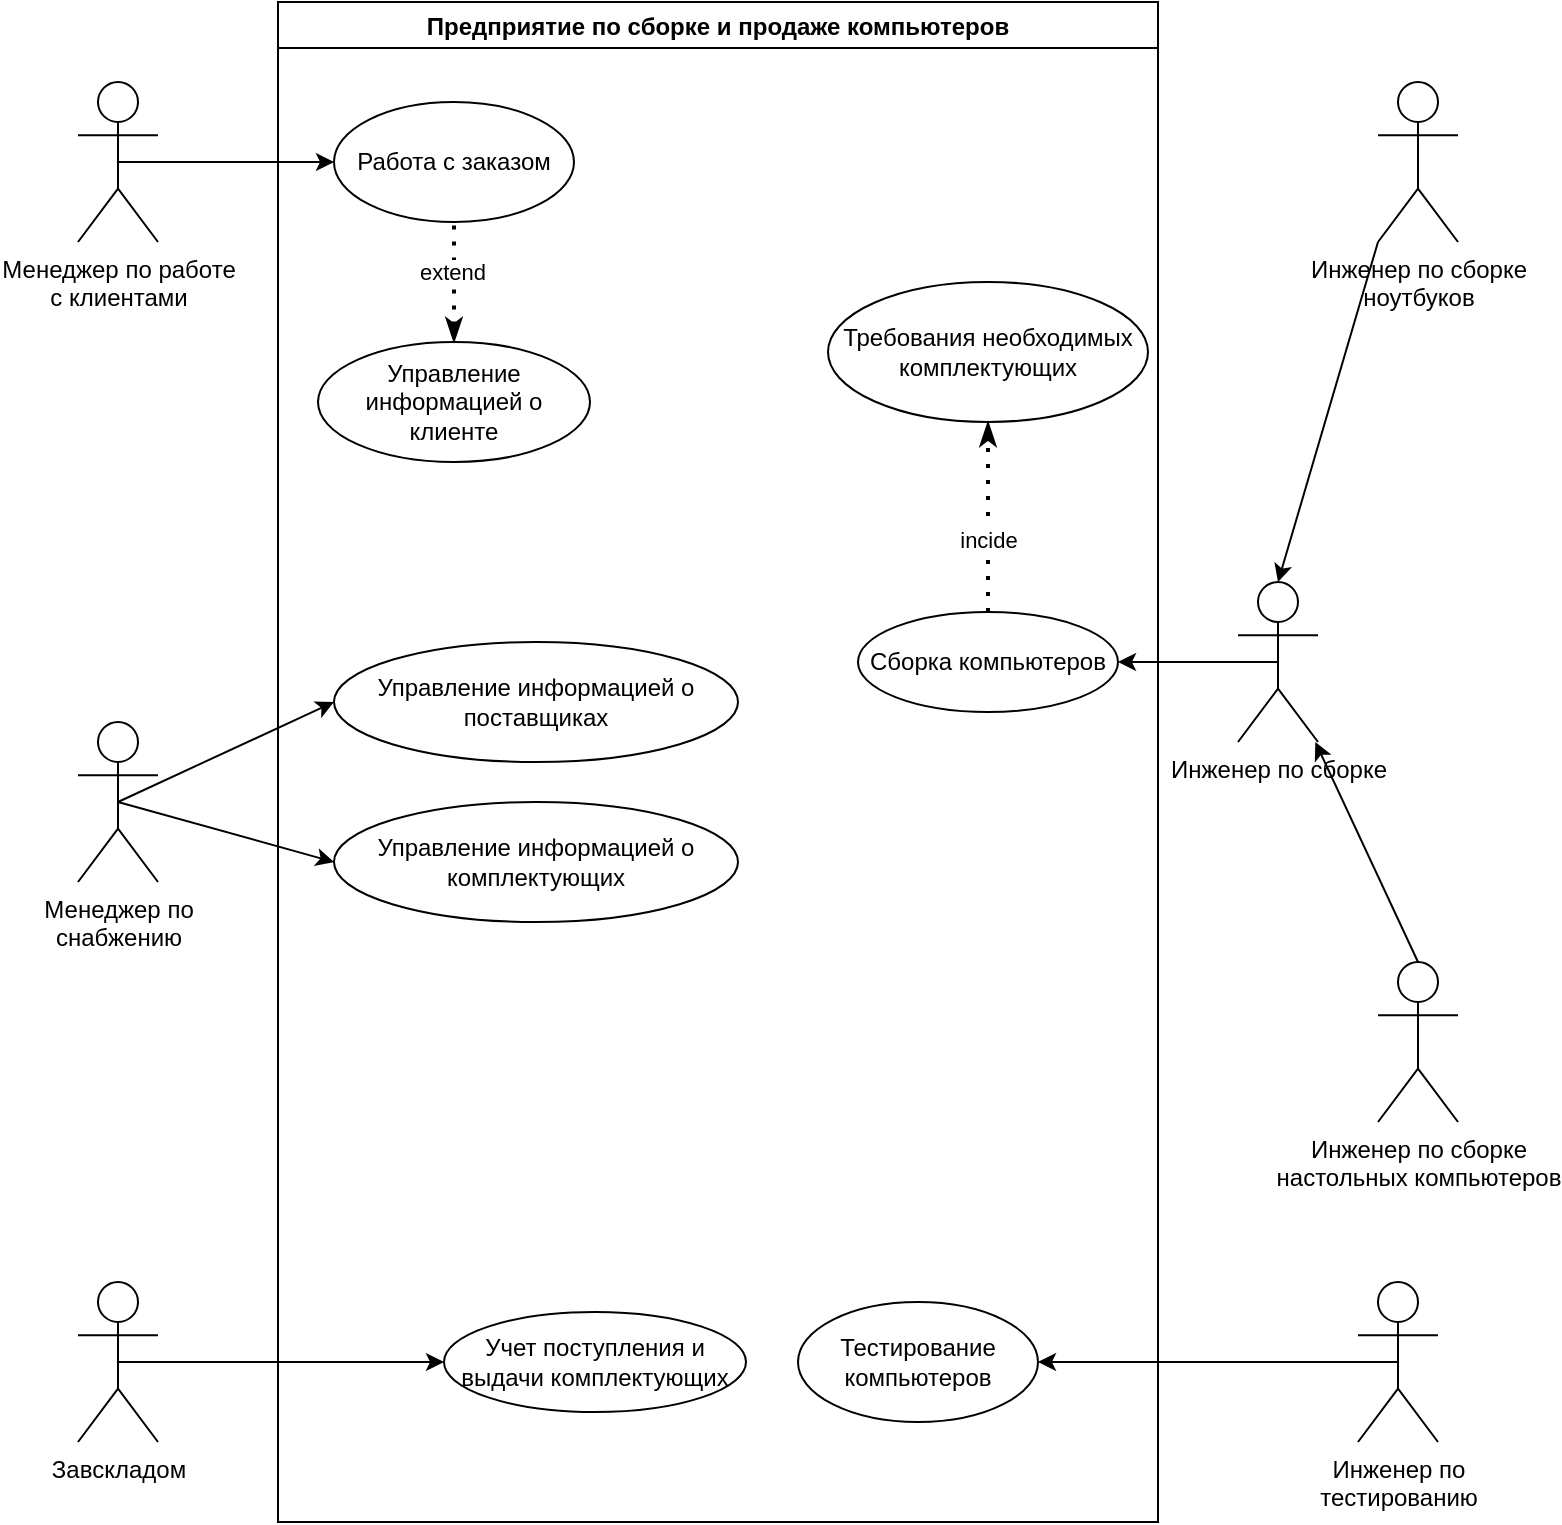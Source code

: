 <mxfile version="20.5.3" type="github"><diagram id="XQwdH4xEOicxVuLXavnY" name="Диаграмма1|| Пример"><mxGraphModel dx="990" dy="575" grid="1" gridSize="10" guides="1" tooltips="1" connect="1" arrows="1" fold="1" page="1" pageScale="1" pageWidth="827" pageHeight="1169" math="0" shadow="0"><root><mxCell id="0"/><mxCell id="1" parent="0"/><mxCell id="5XEggINdezRPqHtr9Ap7-1" value="Менеджер по работе &lt;br&gt;с клиентами" style="shape=umlActor;verticalLabelPosition=bottom;verticalAlign=top;html=1;outlineConnect=0;" parent="1" vertex="1"><mxGeometry x="80" y="80" width="40" height="80" as="geometry"/></mxCell><mxCell id="5XEggINdezRPqHtr9Ap7-2" value="Менеджер по &lt;br&gt;снабжению" style="shape=umlActor;verticalLabelPosition=bottom;verticalAlign=top;html=1;outlineConnect=0;" parent="1" vertex="1"><mxGeometry x="80" y="400" width="40" height="80" as="geometry"/></mxCell><mxCell id="5XEggINdezRPqHtr9Ap7-3" value="Инженер по сборке &lt;br&gt;настольных компьютеров" style="shape=umlActor;verticalLabelPosition=bottom;verticalAlign=top;html=1;outlineConnect=0;" parent="1" vertex="1"><mxGeometry x="730" y="520" width="40" height="80" as="geometry"/></mxCell><mxCell id="5XEggINdezRPqHtr9Ap7-4" value="Инженер по сборке &lt;br&gt;ноутбуков" style="shape=umlActor;verticalLabelPosition=bottom;verticalAlign=top;html=1;outlineConnect=0;" parent="1" vertex="1"><mxGeometry x="730" y="80" width="40" height="80" as="geometry"/></mxCell><mxCell id="5XEggINdezRPqHtr9Ap7-5" value="Инженер по &lt;br&gt;тестированию" style="shape=umlActor;verticalLabelPosition=bottom;verticalAlign=top;html=1;outlineConnect=0;" parent="1" vertex="1"><mxGeometry x="720" y="680" width="40" height="80" as="geometry"/></mxCell><mxCell id="5XEggINdezRPqHtr9Ap7-6" value="Завскладом" style="shape=umlActor;verticalLabelPosition=bottom;verticalAlign=top;html=1;outlineConnect=0;" parent="1" vertex="1"><mxGeometry x="80" y="680" width="40" height="80" as="geometry"/></mxCell><mxCell id="5XEggINdezRPqHtr9Ap7-7" value="Работа с заказом" style="ellipse;whiteSpace=wrap;html=1;" parent="1" vertex="1"><mxGeometry x="208" y="90" width="120" height="60" as="geometry"/></mxCell><mxCell id="5XEggINdezRPqHtr9Ap7-8" value="Управление информацией о клиенте" style="ellipse;whiteSpace=wrap;html=1;" parent="1" vertex="1"><mxGeometry x="200" y="210" width="136" height="60" as="geometry"/></mxCell><mxCell id="5XEggINdezRPqHtr9Ap7-9" value="" style="endArrow=classic;html=1;rounded=0;exitX=0.5;exitY=0.5;exitDx=0;exitDy=0;exitPerimeter=0;entryX=0;entryY=0.5;entryDx=0;entryDy=0;" parent="1" source="5XEggINdezRPqHtr9Ap7-1" target="5XEggINdezRPqHtr9Ap7-7" edge="1"><mxGeometry width="50" height="50" relative="1" as="geometry"><mxPoint x="390" y="420" as="sourcePoint"/><mxPoint x="440" y="370" as="targetPoint"/></mxGeometry></mxCell><mxCell id="5XEggINdezRPqHtr9Ap7-10" value="" style="endArrow=none;dashed=1;html=1;dashPattern=1 3;strokeWidth=2;rounded=0;startArrow=classicThin;startFill=1;entryX=0.5;entryY=1;entryDx=0;entryDy=0;exitX=0.5;exitY=0;exitDx=0;exitDy=0;" parent="1" source="5XEggINdezRPqHtr9Ap7-8" target="5XEggINdezRPqHtr9Ap7-7" edge="1"><mxGeometry width="50" height="50" relative="1" as="geometry"><mxPoint x="390" y="420" as="sourcePoint"/><mxPoint x="440" y="370" as="targetPoint"/></mxGeometry></mxCell><mxCell id="5XEggINdezRPqHtr9Ap7-11" value="extend" style="edgeLabel;html=1;align=center;verticalAlign=middle;resizable=0;points=[];" parent="5XEggINdezRPqHtr9Ap7-10" vertex="1" connectable="0"><mxGeometry x="0.162" y="1" relative="1" as="geometry"><mxPoint as="offset"/></mxGeometry></mxCell><mxCell id="5XEggINdezRPqHtr9Ap7-12" value="Управление информацией о поставщиках" style="ellipse;whiteSpace=wrap;html=1;" parent="1" vertex="1"><mxGeometry x="208" y="360" width="202" height="60" as="geometry"/></mxCell><mxCell id="5XEggINdezRPqHtr9Ap7-13" value="Инженер по сборке" style="shape=umlActor;verticalLabelPosition=bottom;verticalAlign=top;html=1;outlineConnect=0;" parent="1" vertex="1"><mxGeometry x="660" y="330" width="40" height="80" as="geometry"/></mxCell><mxCell id="5XEggINdezRPqHtr9Ap7-14" value="" style="endArrow=classic;html=1;rounded=0;exitX=0.5;exitY=0;exitDx=0;exitDy=0;exitPerimeter=0;" parent="1" source="5XEggINdezRPqHtr9Ap7-3" target="5XEggINdezRPqHtr9Ap7-13" edge="1"><mxGeometry width="50" height="50" relative="1" as="geometry"><mxPoint x="390" y="520" as="sourcePoint"/><mxPoint x="700" y="430" as="targetPoint"/></mxGeometry></mxCell><mxCell id="5XEggINdezRPqHtr9Ap7-15" value="" style="endArrow=classic;html=1;rounded=0;entryX=0.5;entryY=0;entryDx=0;entryDy=0;entryPerimeter=0;exitX=0;exitY=1;exitDx=0;exitDy=0;exitPerimeter=0;" parent="1" source="5XEggINdezRPqHtr9Ap7-4" target="5XEggINdezRPqHtr9Ap7-13" edge="1"><mxGeometry width="50" height="50" relative="1" as="geometry"><mxPoint x="390" y="320" as="sourcePoint"/><mxPoint x="440" y="270" as="targetPoint"/></mxGeometry></mxCell><mxCell id="5XEggINdezRPqHtr9Ap7-16" value="Сборка компьютеров" style="ellipse;whiteSpace=wrap;html=1;" parent="1" vertex="1"><mxGeometry x="470" y="345" width="130" height="50" as="geometry"/></mxCell><mxCell id="5XEggINdezRPqHtr9Ap7-17" value="" style="endArrow=classic;html=1;rounded=0;entryX=1;entryY=0.5;entryDx=0;entryDy=0;exitX=0.5;exitY=0.5;exitDx=0;exitDy=0;exitPerimeter=0;" parent="1" source="5XEggINdezRPqHtr9Ap7-13" target="5XEggINdezRPqHtr9Ap7-16" edge="1"><mxGeometry width="50" height="50" relative="1" as="geometry"><mxPoint x="390" y="420" as="sourcePoint"/><mxPoint x="440" y="370" as="targetPoint"/></mxGeometry></mxCell><mxCell id="5XEggINdezRPqHtr9Ap7-18" value="" style="endArrow=classic;html=1;rounded=0;exitX=0.5;exitY=0.5;exitDx=0;exitDy=0;exitPerimeter=0;entryX=0;entryY=0.5;entryDx=0;entryDy=0;" parent="1" source="5XEggINdezRPqHtr9Ap7-2" target="5XEggINdezRPqHtr9Ap7-12" edge="1"><mxGeometry width="50" height="50" relative="1" as="geometry"><mxPoint x="390" y="520" as="sourcePoint"/><mxPoint x="440" y="470" as="targetPoint"/></mxGeometry></mxCell><mxCell id="5XEggINdezRPqHtr9Ap7-19" value="Управление информацией о комплектующих" style="ellipse;whiteSpace=wrap;html=1;" parent="1" vertex="1"><mxGeometry x="208" y="440" width="202" height="60" as="geometry"/></mxCell><mxCell id="5XEggINdezRPqHtr9Ap7-20" value="" style="endArrow=classic;html=1;rounded=0;entryX=0;entryY=0.5;entryDx=0;entryDy=0;" parent="1" target="5XEggINdezRPqHtr9Ap7-19" edge="1"><mxGeometry width="50" height="50" relative="1" as="geometry"><mxPoint x="100" y="440" as="sourcePoint"/><mxPoint x="440" y="350" as="targetPoint"/></mxGeometry></mxCell><mxCell id="5XEggINdezRPqHtr9Ap7-21" value="Требования необходимых комплектующих" style="ellipse;whiteSpace=wrap;html=1;" parent="1" vertex="1"><mxGeometry x="455" y="180" width="160" height="70" as="geometry"/></mxCell><mxCell id="5XEggINdezRPqHtr9Ap7-22" value="" style="endArrow=classicThin;dashed=1;html=1;dashPattern=1 3;strokeWidth=2;rounded=0;exitX=0.5;exitY=0;exitDx=0;exitDy=0;entryX=0.5;entryY=1;entryDx=0;entryDy=0;endFill=1;" parent="1" source="5XEggINdezRPqHtr9Ap7-16" target="5XEggINdezRPqHtr9Ap7-21" edge="1"><mxGeometry width="50" height="50" relative="1" as="geometry"><mxPoint x="390" y="190" as="sourcePoint"/><mxPoint x="440" y="140" as="targetPoint"/></mxGeometry></mxCell><mxCell id="5XEggINdezRPqHtr9Ap7-23" value="incide" style="edgeLabel;html=1;align=center;verticalAlign=middle;resizable=0;points=[];" parent="5XEggINdezRPqHtr9Ap7-22" vertex="1" connectable="0"><mxGeometry x="-0.242" relative="1" as="geometry"><mxPoint as="offset"/></mxGeometry></mxCell><mxCell id="5XEggINdezRPqHtr9Ap7-24" value="Предприятие по сборке и продаже компьютеров" style="swimlane;" parent="1" vertex="1"><mxGeometry x="180" y="40" width="440" height="760" as="geometry"/></mxCell><mxCell id="5XEggINdezRPqHtr9Ap7-25" value="Тестирование компьютеров" style="ellipse;whiteSpace=wrap;html=1;" parent="5XEggINdezRPqHtr9Ap7-24" vertex="1"><mxGeometry x="260" y="650" width="120" height="60" as="geometry"/></mxCell><mxCell id="5XEggINdezRPqHtr9Ap7-26" value="Учет поступления и выдачи комплектующих" style="ellipse;whiteSpace=wrap;html=1;" parent="5XEggINdezRPqHtr9Ap7-24" vertex="1"><mxGeometry x="83" y="655" width="151" height="50" as="geometry"/></mxCell><mxCell id="5XEggINdezRPqHtr9Ap7-27" value="" style="endArrow=classic;html=1;rounded=0;exitX=0.5;exitY=0.5;exitDx=0;exitDy=0;exitPerimeter=0;entryX=1;entryY=0.5;entryDx=0;entryDy=0;" parent="1" source="5XEggINdezRPqHtr9Ap7-5" target="5XEggINdezRPqHtr9Ap7-25" edge="1"><mxGeometry width="50" height="50" relative="1" as="geometry"><mxPoint x="390" y="480" as="sourcePoint"/><mxPoint x="440" y="430" as="targetPoint"/></mxGeometry></mxCell><mxCell id="5XEggINdezRPqHtr9Ap7-28" value="" style="endArrow=classic;html=1;rounded=0;exitX=0.5;exitY=0.5;exitDx=0;exitDy=0;exitPerimeter=0;entryX=0;entryY=0.5;entryDx=0;entryDy=0;" parent="1" source="5XEggINdezRPqHtr9Ap7-6" target="5XEggINdezRPqHtr9Ap7-26" edge="1"><mxGeometry width="50" height="50" relative="1" as="geometry"><mxPoint x="390" y="460" as="sourcePoint"/><mxPoint x="440" y="410" as="targetPoint"/></mxGeometry></mxCell></root></mxGraphModel></diagram></mxfile>
